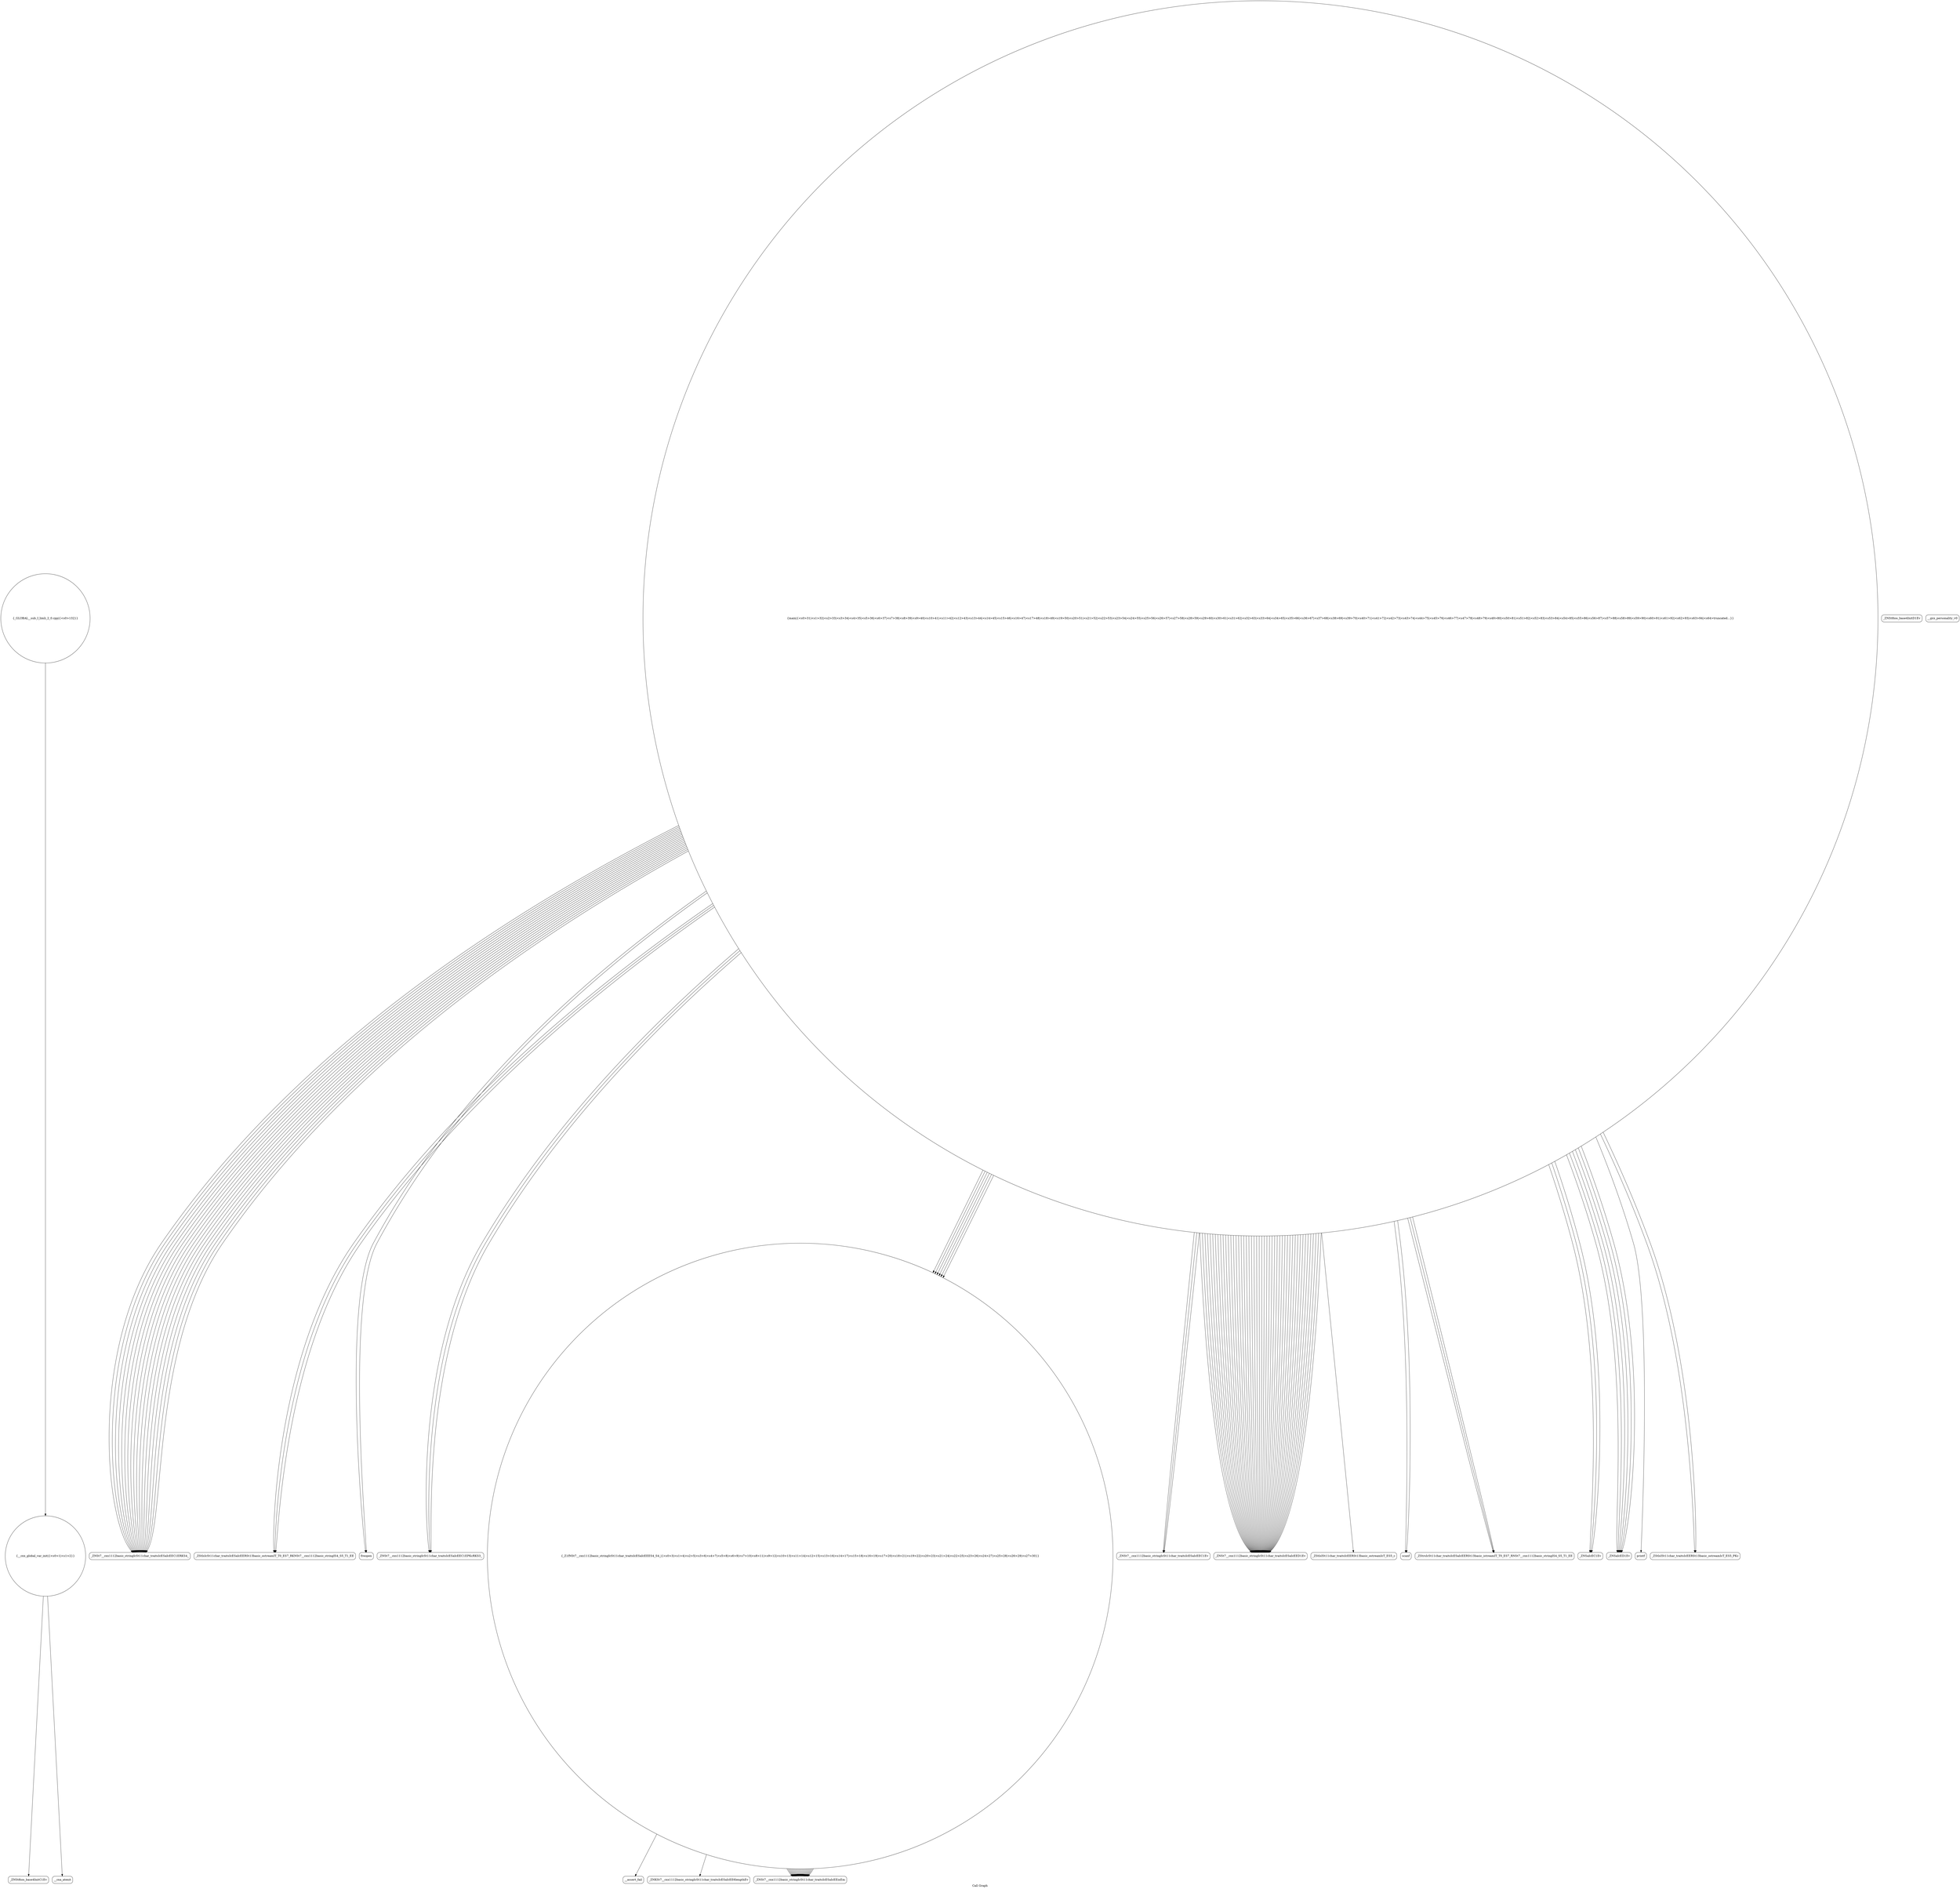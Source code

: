 digraph "Call Graph" {
	label="Call Graph";

	Node0x5577335ee090 [shape=record,shape=circle,label="{__cxx_global_var_init|{<s0>1|<s1>2}}"];
	Node0x5577335ee090:s0 -> Node0x5577335ee520[color=black];
	Node0x5577335ee090:s1 -> Node0x5577335ee620[color=black];
	Node0x5577335ee820 [shape=record,shape=Mrecord,label="{__assert_fail}"];
	Node0x5577335eeba0 [shape=record,shape=Mrecord,label="{_ZNSt7__cxx1112basic_stringIcSt11char_traitsIcESaIcEEC1ERKS4_}"];
	Node0x5577335eef20 [shape=record,shape=Mrecord,label="{_ZStlsIcSt11char_traitsIcESaIcEERSt13basic_ostreamIT_T0_ES7_RKNSt7__cxx1112basic_stringIS4_S5_T1_EE}"];
	Node0x5577335ee5a0 [shape=record,shape=Mrecord,label="{_ZNSt8ios_base4InitD1Ev}"];
	Node0x5577335ee920 [shape=record,shape=Mrecord,label="{freopen}"];
	Node0x5577335eeca0 [shape=record,shape=Mrecord,label="{_ZNSt7__cxx1112basic_stringIcSt11char_traitsIcESaIcEEC1EPKcRKS3_}"];
	Node0x5577335ef020 [shape=record,shape=circle,label="{_GLOBAL__sub_I_limli_2_0.cpp|{<s0>132}}"];
	Node0x5577335ef020:s0 -> Node0x5577335ee090[color=black];
	Node0x5577335ee6a0 [shape=record,shape=circle,label="{_Z1fNSt7__cxx1112basic_stringIcSt11char_traitsIcESaIcEEES4_S4_|{<s0>3|<s1>4|<s2>5|<s3>6|<s4>7|<s5>8|<s6>9|<s7>10|<s8>11|<s9>12|<s10>13|<s11>14|<s12>15|<s13>16|<s14>17|<s15>18|<s16>19|<s17>20|<s18>21|<s19>22|<s20>23|<s21>24|<s22>25|<s23>26|<s24>27|<s25>28|<s26>29|<s27>30}}"];
	Node0x5577335ee6a0:s0 -> Node0x5577335ee720[color=black];
	Node0x5577335ee6a0:s1 -> Node0x5577335ee7a0[color=black];
	Node0x5577335ee6a0:s2 -> Node0x5577335ee7a0[color=black];
	Node0x5577335ee6a0:s3 -> Node0x5577335ee7a0[color=black];
	Node0x5577335ee6a0:s4 -> Node0x5577335ee7a0[color=black];
	Node0x5577335ee6a0:s5 -> Node0x5577335ee7a0[color=black];
	Node0x5577335ee6a0:s6 -> Node0x5577335ee7a0[color=black];
	Node0x5577335ee6a0:s7 -> Node0x5577335ee7a0[color=black];
	Node0x5577335ee6a0:s8 -> Node0x5577335ee7a0[color=black];
	Node0x5577335ee6a0:s9 -> Node0x5577335ee7a0[color=black];
	Node0x5577335ee6a0:s10 -> Node0x5577335ee7a0[color=black];
	Node0x5577335ee6a0:s11 -> Node0x5577335ee7a0[color=black];
	Node0x5577335ee6a0:s12 -> Node0x5577335ee7a0[color=black];
	Node0x5577335ee6a0:s13 -> Node0x5577335ee7a0[color=black];
	Node0x5577335ee6a0:s14 -> Node0x5577335ee7a0[color=black];
	Node0x5577335ee6a0:s15 -> Node0x5577335ee7a0[color=black];
	Node0x5577335ee6a0:s16 -> Node0x5577335ee7a0[color=black];
	Node0x5577335ee6a0:s17 -> Node0x5577335ee7a0[color=black];
	Node0x5577335ee6a0:s18 -> Node0x5577335ee7a0[color=black];
	Node0x5577335ee6a0:s19 -> Node0x5577335ee7a0[color=black];
	Node0x5577335ee6a0:s20 -> Node0x5577335ee7a0[color=black];
	Node0x5577335ee6a0:s21 -> Node0x5577335ee7a0[color=black];
	Node0x5577335ee6a0:s22 -> Node0x5577335ee7a0[color=black];
	Node0x5577335ee6a0:s23 -> Node0x5577335ee7a0[color=black];
	Node0x5577335ee6a0:s24 -> Node0x5577335ee7a0[color=black];
	Node0x5577335ee6a0:s25 -> Node0x5577335ee7a0[color=black];
	Node0x5577335ee6a0:s26 -> Node0x5577335ee7a0[color=black];
	Node0x5577335ee6a0:s27 -> Node0x5577335ee820[color=black];
	Node0x5577335eea20 [shape=record,shape=Mrecord,label="{_ZNSt7__cxx1112basic_stringIcSt11char_traitsIcESaIcEEC1Ev}"];
	Node0x5577335eeda0 [shape=record,shape=Mrecord,label="{_ZNSt7__cxx1112basic_stringIcSt11char_traitsIcESaIcEED1Ev}"];
	Node0x5577335ee7a0 [shape=record,shape=Mrecord,label="{_ZNSt7__cxx1112basic_stringIcSt11char_traitsIcESaIcEEixEm}"];
	Node0x5577335eeb20 [shape=record,shape=Mrecord,label="{__gxx_personality_v0}"];
	Node0x5577335eeea0 [shape=record,shape=Mrecord,label="{_ZStlsISt11char_traitsIcEERSt13basic_ostreamIcT_ES5_c}"];
	Node0x5577335ee520 [shape=record,shape=Mrecord,label="{_ZNSt8ios_base4InitC1Ev}"];
	Node0x5577335ee8a0 [shape=record,shape=circle,label="{main|{<s0>31|<s1>32|<s2>33|<s3>34|<s4>35|<s5>36|<s6>37|<s7>38|<s8>39|<s9>40|<s10>41|<s11>42|<s12>43|<s13>44|<s14>45|<s15>46|<s16>47|<s17>48|<s18>49|<s19>50|<s20>51|<s21>52|<s22>53|<s23>54|<s24>55|<s25>56|<s26>57|<s27>58|<s28>59|<s29>60|<s30>61|<s31>62|<s32>63|<s33>64|<s34>65|<s35>66|<s36>67|<s37>68|<s38>69|<s39>70|<s40>71|<s41>72|<s42>73|<s43>74|<s44>75|<s45>76|<s46>77|<s47>78|<s48>79|<s49>80|<s50>81|<s51>82|<s52>83|<s53>84|<s54>85|<s55>86|<s56>87|<s57>88|<s58>89|<s59>90|<s60>91|<s61>92|<s62>93|<s63>94|<s64>truncated...}}"];
	Node0x5577335ee8a0:s0 -> Node0x5577335ee920[color=black];
	Node0x5577335ee8a0:s1 -> Node0x5577335ee920[color=black];
	Node0x5577335ee8a0:s2 -> Node0x5577335ee9a0[color=black];
	Node0x5577335ee8a0:s3 -> Node0x5577335ee9a0[color=black];
	Node0x5577335ee8a0:s4 -> Node0x5577335eea20[color=black];
	Node0x5577335ee8a0:s5 -> Node0x5577335eea20[color=black];
	Node0x5577335ee8a0:s6 -> Node0x5577335eea20[color=black];
	Node0x5577335ee8a0:s7 -> Node0x5577335eeaa0[color=black];
	Node0x5577335ee8a0:s8 -> Node0x5577335eeaa0[color=black];
	Node0x5577335ee8a0:s9 -> Node0x5577335eeaa0[color=black];
	Node0x5577335ee8a0:s10 -> Node0x5577335eeba0[color=black];
	Node0x5577335ee8a0:s11 -> Node0x5577335eeba0[color=black];
	Node0x5577335ee8a0:s12 -> Node0x5577335eeba0[color=black];
	Node0x5577335ee8a0:s13 -> Node0x5577335ee6a0[color=black];
	Node0x5577335ee8a0:s14 -> Node0x5577335eeba0[color=black];
	Node0x5577335ee8a0:s15 -> Node0x5577335eeba0[color=black];
	Node0x5577335ee8a0:s16 -> Node0x5577335eeba0[color=black];
	Node0x5577335ee8a0:s17 -> Node0x5577335ee6a0[color=black];
	Node0x5577335ee8a0:s18 -> Node0x5577335eec20[color=black];
	Node0x5577335ee8a0:s19 -> Node0x5577335eeca0[color=black];
	Node0x5577335ee8a0:s20 -> Node0x5577335eed20[color=black];
	Node0x5577335ee8a0:s21 -> Node0x5577335eeda0[color=black];
	Node0x5577335ee8a0:s22 -> Node0x5577335eeda0[color=black];
	Node0x5577335ee8a0:s23 -> Node0x5577335eeda0[color=black];
	Node0x5577335ee8a0:s24 -> Node0x5577335eeda0[color=black];
	Node0x5577335ee8a0:s25 -> Node0x5577335eeda0[color=black];
	Node0x5577335ee8a0:s26 -> Node0x5577335eeda0[color=black];
	Node0x5577335ee8a0:s27 -> Node0x5577335eeba0[color=black];
	Node0x5577335ee8a0:s28 -> Node0x5577335eeba0[color=black];
	Node0x5577335ee8a0:s29 -> Node0x5577335eeba0[color=black];
	Node0x5577335ee8a0:s30 -> Node0x5577335ee6a0[color=black];
	Node0x5577335ee8a0:s31 -> Node0x5577335eeba0[color=black];
	Node0x5577335ee8a0:s32 -> Node0x5577335eeba0[color=black];
	Node0x5577335ee8a0:s33 -> Node0x5577335eeba0[color=black];
	Node0x5577335ee8a0:s34 -> Node0x5577335ee6a0[color=black];
	Node0x5577335ee8a0:s35 -> Node0x5577335eec20[color=black];
	Node0x5577335ee8a0:s36 -> Node0x5577335eeca0[color=black];
	Node0x5577335ee8a0:s37 -> Node0x5577335eed20[color=black];
	Node0x5577335ee8a0:s38 -> Node0x5577335eeda0[color=black];
	Node0x5577335ee8a0:s39 -> Node0x5577335eeda0[color=black];
	Node0x5577335ee8a0:s40 -> Node0x5577335eeda0[color=black];
	Node0x5577335ee8a0:s41 -> Node0x5577335eeda0[color=black];
	Node0x5577335ee8a0:s42 -> Node0x5577335eeda0[color=black];
	Node0x5577335ee8a0:s43 -> Node0x5577335eeda0[color=black];
	Node0x5577335ee8a0:s44 -> Node0x5577335eeba0[color=black];
	Node0x5577335ee8a0:s45 -> Node0x5577335eeba0[color=black];
	Node0x5577335ee8a0:s46 -> Node0x5577335eeba0[color=black];
	Node0x5577335ee8a0:s47 -> Node0x5577335ee6a0[color=black];
	Node0x5577335ee8a0:s48 -> Node0x5577335eeba0[color=black];
	Node0x5577335ee8a0:s49 -> Node0x5577335eeba0[color=black];
	Node0x5577335ee8a0:s50 -> Node0x5577335eeba0[color=black];
	Node0x5577335ee8a0:s51 -> Node0x5577335ee6a0[color=black];
	Node0x5577335ee8a0:s52 -> Node0x5577335eec20[color=black];
	Node0x5577335ee8a0:s53 -> Node0x5577335eeca0[color=black];
	Node0x5577335ee8a0:s54 -> Node0x5577335eed20[color=black];
	Node0x5577335ee8a0:s55 -> Node0x5577335eeda0[color=black];
	Node0x5577335ee8a0:s56 -> Node0x5577335eeda0[color=black];
	Node0x5577335ee8a0:s57 -> Node0x5577335eeda0[color=black];
	Node0x5577335ee8a0:s58 -> Node0x5577335eeda0[color=black];
	Node0x5577335ee8a0:s59 -> Node0x5577335eeda0[color=black];
	Node0x5577335ee8a0:s60 -> Node0x5577335eeda0[color=black];
	Node0x5577335ee8a0:s61 -> Node0x5577335eee20[color=black];
	Node0x5577335ee8a0:s62 -> Node0x5577335eef20[color=black];
	Node0x5577335ee8a0:s63 -> Node0x5577335eefa0[color=black];
	Node0x5577335ee8a0:s64 -> Node0x5577335eef20[color=black];
	Node0x5577335ee8a0:s64 -> Node0x5577335eefa0[color=black];
	Node0x5577335ee8a0:s64 -> Node0x5577335eef20[color=black];
	Node0x5577335ee8a0:s64 -> Node0x5577335eeea0[color=black];
	Node0x5577335ee8a0:s64 -> Node0x5577335eeda0[color=black];
	Node0x5577335ee8a0:s64 -> Node0x5577335eeda0[color=black];
	Node0x5577335ee8a0:s64 -> Node0x5577335eeda0[color=black];
	Node0x5577335ee8a0:s64 -> Node0x5577335eeda0[color=black];
	Node0x5577335ee8a0:s64 -> Node0x5577335eeda0[color=black];
	Node0x5577335ee8a0:s64 -> Node0x5577335eeda0[color=black];
	Node0x5577335ee8a0:s64 -> Node0x5577335eed20[color=black];
	Node0x5577335ee8a0:s64 -> Node0x5577335eeda0[color=black];
	Node0x5577335ee8a0:s64 -> Node0x5577335eeda0[color=black];
	Node0x5577335ee8a0:s64 -> Node0x5577335eeda0[color=black];
	Node0x5577335ee8a0:s64 -> Node0x5577335eeda0[color=black];
	Node0x5577335ee8a0:s64 -> Node0x5577335eeda0[color=black];
	Node0x5577335ee8a0:s64 -> Node0x5577335eeda0[color=black];
	Node0x5577335ee8a0:s64 -> Node0x5577335eed20[color=black];
	Node0x5577335ee8a0:s64 -> Node0x5577335eeda0[color=black];
	Node0x5577335ee8a0:s64 -> Node0x5577335eeda0[color=black];
	Node0x5577335ee8a0:s64 -> Node0x5577335eeda0[color=black];
	Node0x5577335ee8a0:s64 -> Node0x5577335eeda0[color=black];
	Node0x5577335ee8a0:s64 -> Node0x5577335eeda0[color=black];
	Node0x5577335ee8a0:s64 -> Node0x5577335eeda0[color=black];
	Node0x5577335ee8a0:s64 -> Node0x5577335eed20[color=black];
	Node0x5577335ee8a0:s64 -> Node0x5577335eeda0[color=black];
	Node0x5577335ee8a0:s64 -> Node0x5577335eeda0[color=black];
	Node0x5577335ee8a0:s64 -> Node0x5577335eeda0[color=black];
	Node0x5577335ee8a0:s64 -> Node0x5577335eeda0[color=black];
	Node0x5577335ee8a0:s64 -> Node0x5577335eeda0[color=black];
	Node0x5577335ee8a0:s64 -> Node0x5577335eeda0[color=black];
	Node0x5577335ee8a0:s64 -> Node0x5577335eeda0[color=black];
	Node0x5577335ee8a0:s64 -> Node0x5577335eeda0[color=black];
	Node0x5577335ee8a0:s64 -> Node0x5577335eeda0[color=black];
	Node0x5577335ee8a0:s64 -> Node0x5577335eeda0[color=black];
	Node0x5577335ee8a0:s64 -> Node0x5577335eeda0[color=black];
	Node0x5577335ee8a0:s64 -> Node0x5577335eeda0[color=black];
	Node0x5577335eec20 [shape=record,shape=Mrecord,label="{_ZNSaIcEC1Ev}"];
	Node0x5577335eefa0 [shape=record,shape=Mrecord,label="{_ZStlsISt11char_traitsIcEERSt13basic_ostreamIcT_ES5_PKc}"];
	Node0x5577335ee620 [shape=record,shape=Mrecord,label="{__cxa_atexit}"];
	Node0x5577335ee9a0 [shape=record,shape=Mrecord,label="{scanf}"];
	Node0x5577335eed20 [shape=record,shape=Mrecord,label="{_ZNSaIcED1Ev}"];
	Node0x5577335ee720 [shape=record,shape=Mrecord,label="{_ZNKSt7__cxx1112basic_stringIcSt11char_traitsIcESaIcEE6lengthEv}"];
	Node0x5577335eeaa0 [shape=record,shape=Mrecord,label="{_ZStrsIcSt11char_traitsIcESaIcEERSt13basic_istreamIT_T0_ES7_RNSt7__cxx1112basic_stringIS4_S5_T1_EE}"];
	Node0x5577335eee20 [shape=record,shape=Mrecord,label="{printf}"];
}
